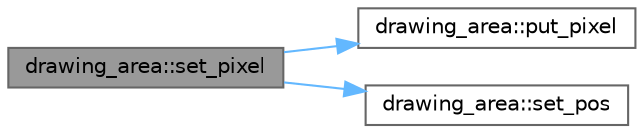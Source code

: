 digraph "drawing_area::set_pixel"
{
 // LATEX_PDF_SIZE
  bgcolor="transparent";
  edge [fontname=Helvetica,fontsize=10,labelfontname=Helvetica,labelfontsize=10];
  node [fontname=Helvetica,fontsize=10,shape=box,height=0.2,width=0.4];
  rankdir="LR";
  Node1 [id="Node000001",label="drawing_area::set_pixel",height=0.2,width=0.4,color="gray40", fillcolor="grey60", style="filled", fontcolor="black",tooltip="draw pixel at position by packed color"];
  Node1 -> Node2 [id="edge1_Node000001_Node000002",color="steelblue1",style="solid",tooltip=" "];
  Node2 [id="Node000002",label="drawing_area::put_pixel",height=0.2,width=0.4,color="grey40", fillcolor="white", style="filled",URL="$classdrawing__area.html#ade68ff7564fbccb60151b2d6d2a33ae6",tooltip="put pixel in current position with incremental address calculating to next right pixel"];
  Node1 -> Node3 [id="edge2_Node000001_Node000003",color="steelblue1",style="solid",tooltip=" "];
  Node3 [id="Node000003",label="drawing_area::set_pos",height=0.2,width=0.4,color="grey40", fillcolor="white", style="filled",URL="$classdrawing__area.html#a75001db2c7b8a610ee00b8017b117abb",tooltip="set current position. local_x could be bigger then size_x"];
}
